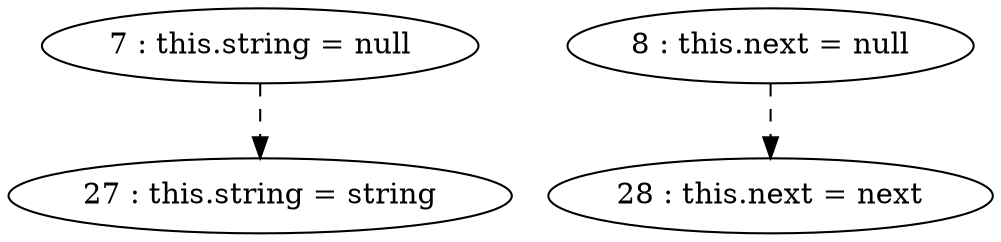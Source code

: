digraph G {
"7 : this.string = null"
"7 : this.string = null" -> "27 : this.string = string" [style=dashed]
"8 : this.next = null"
"8 : this.next = null" -> "28 : this.next = next" [style=dashed]
"27 : this.string = string"
"28 : this.next = next"
}